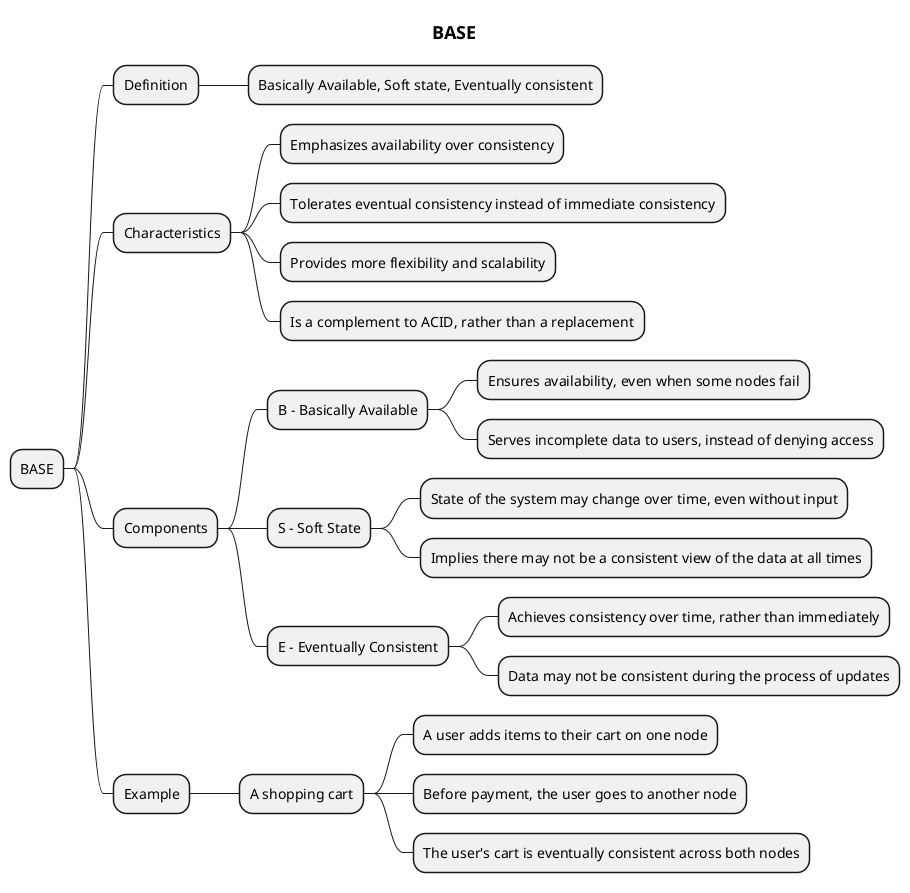 @startmindmap
title = BASE

* BASE
** Definition
*** Basically Available, Soft state, Eventually consistent
** Characteristics
*** Emphasizes availability over consistency
*** Tolerates eventual consistency instead of immediate consistency
*** Provides more flexibility and scalability
*** Is a complement to ACID, rather than a replacement
** Components
*** B - Basically Available
**** Ensures availability, even when some nodes fail
**** Serves incomplete data to users, instead of denying access
*** S - Soft State
**** State of the system may change over time, even without input
**** Implies there may not be a consistent view of the data at all times
*** E - Eventually Consistent
**** Achieves consistency over time, rather than immediately
**** Data may not be consistent during the process of updates
** Example
*** A shopping cart
**** A user adds items to their cart on one node
**** Before payment, the user goes to another node
**** The user's cart is eventually consistent across both nodes
@endmindmap
